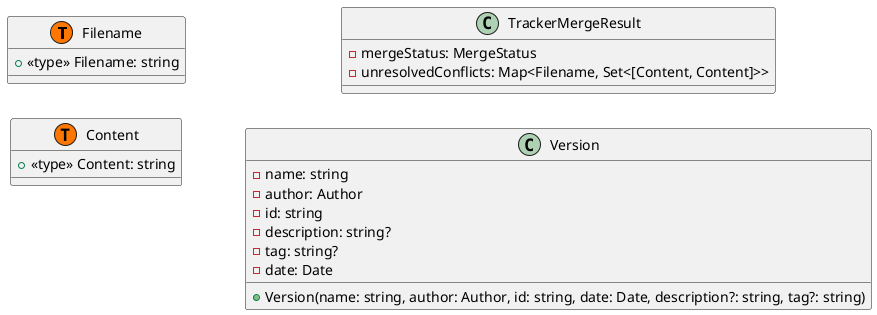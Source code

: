 @startuml

left to right direction

class Filename << (T,#FF7700) >> {
    + <<type>> Filename: string
}

class Content << (T,#FF7700) >> {
    + <<type>> Content: string
}

class TrackerMergeResult {
    - mergeStatus: MergeStatus
    - unresolvedConflicts: Map<Filename, Set<[Content, Content]>>
}

class Version {
    - name: string
    - author: Author
    - id: string
    - description: string?
    - tag: string?
    - date: Date
    + Version(name: string, author: Author, id: string, date: Date, description?: string, tag?: string)
}

' Relación para posicionamiento
@enduml
